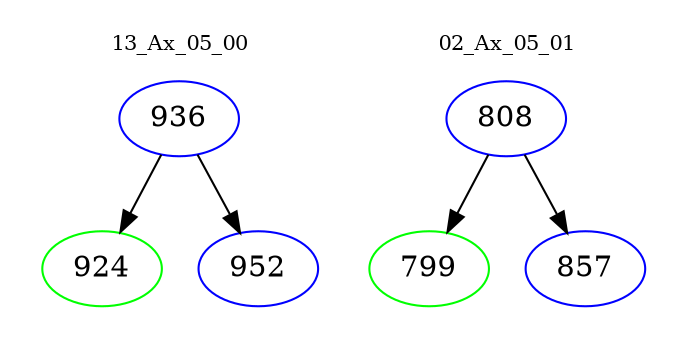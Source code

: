 digraph{
subgraph cluster_0 {
color = white
label = "13_Ax_05_00";
fontsize=10;
T0_936 [label="936", color="blue"]
T0_936 -> T0_924 [color="black"]
T0_924 [label="924", color="green"]
T0_936 -> T0_952 [color="black"]
T0_952 [label="952", color="blue"]
}
subgraph cluster_1 {
color = white
label = "02_Ax_05_01";
fontsize=10;
T1_808 [label="808", color="blue"]
T1_808 -> T1_799 [color="black"]
T1_799 [label="799", color="green"]
T1_808 -> T1_857 [color="black"]
T1_857 [label="857", color="blue"]
}
}
